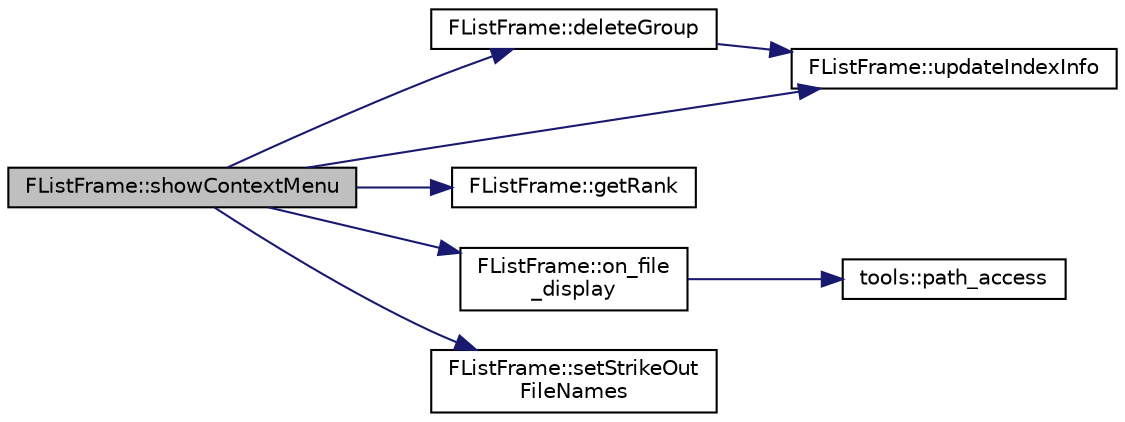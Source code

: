 digraph "FListFrame::showContextMenu"
{
 // INTERACTIVE_SVG=YES
  edge [fontname="Helvetica",fontsize="10",labelfontname="Helvetica",labelfontsize="10"];
  node [fontname="Helvetica",fontsize="10",shape=record];
  rankdir="LR";
  Node388 [label="FListFrame::showContextMenu",height=0.2,width=0.4,color="black", fillcolor="grey75", style="filled", fontcolor="black"];
  Node388 -> Node389 [color="midnightblue",fontsize="10",style="solid",fontname="Helvetica"];
  Node389 [label="FListFrame::deleteGroup",height=0.2,width=0.4,color="black", fillcolor="white", style="filled",URL="$class_f_list_frame.html#a1fda46dc7cfe6a661d2e2d1c66638134"];
  Node389 -> Node390 [color="midnightblue",fontsize="10",style="solid",fontname="Helvetica"];
  Node390 [label="FListFrame::updateIndexInfo",height=0.2,width=0.4,color="black", fillcolor="white", style="filled",URL="$class_f_list_frame.html#a356ad4309df1e931fb3ee12ad88054fb",tooltip="Actualise currentWidget, row et currentIndex. "];
  Node388 -> Node391 [color="midnightblue",fontsize="10",style="solid",fontname="Helvetica"];
  Node391 [label="FListFrame::getRank",height=0.2,width=0.4,color="black", fillcolor="white", style="filled",URL="$class_f_list_frame.html#a4bf0d0d8e56418df395b020d2e66db5f",tooltip="Récupère la taille courante (0-based) du conteneur FListFrame::widgetContainer. "];
  Node388 -> Node392 [color="midnightblue",fontsize="10",style="solid",fontname="Helvetica"];
  Node392 [label="FListFrame::on_file\l_display",height=0.2,width=0.4,color="black", fillcolor="white", style="filled",URL="$class_f_list_frame.html#af0987edc2a94a5c2db18ab4ccec3f81c"];
  Node392 -> Node393 [color="midnightblue",fontsize="10",style="solid",fontname="Helvetica"];
  Node393 [label="tools::path_access",height=0.2,width=0.4,color="black", fillcolor="white", style="filled",URL="$classtools.html#a89d2cd8ffcaed8423439c16d1ee59ab0",tooltip="Renvoie le chemin d&#39;un fichier ou d&#39;un répertoire du répertoire racine de la distribution (adjacent a..."];
  Node388 -> Node394 [color="midnightblue",fontsize="10",style="solid",fontname="Helvetica"];
  Node394 [label="FListFrame::setStrikeOut\lFileNames",height=0.2,width=0.4,color="black", fillcolor="white", style="filled",URL="$class_f_list_frame.html#a560addf9867fbd5d05fbdb024e5b272c"];
  Node388 -> Node390 [color="midnightblue",fontsize="10",style="solid",fontname="Helvetica"];
}
